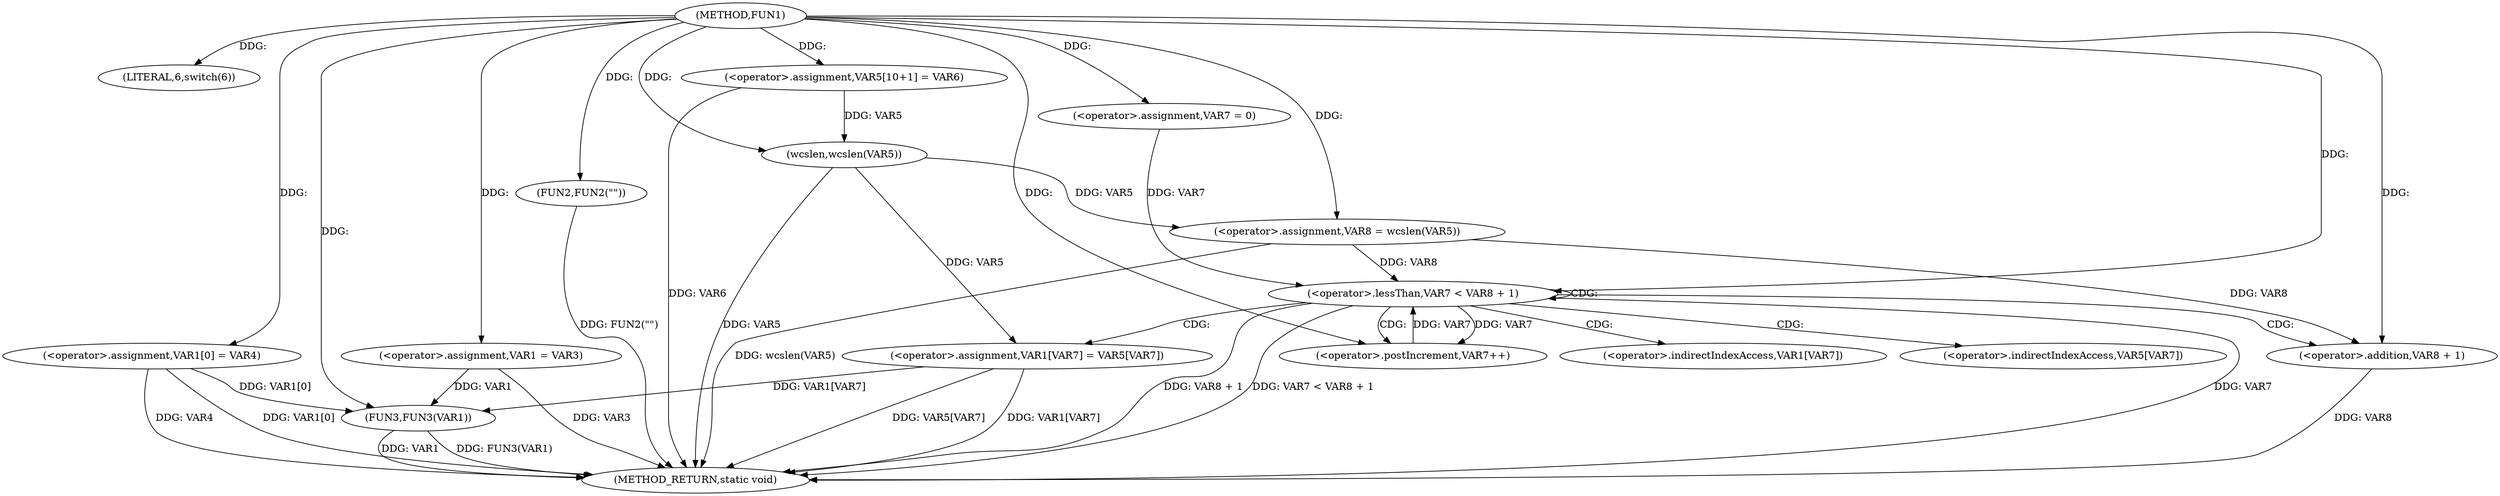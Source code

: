 digraph FUN1 {  
"1000100" [label = "(METHOD,FUN1)" ]
"1000154" [label = "(METHOD_RETURN,static void)" ]
"1000106" [label = "(LITERAL,6,switch(6))" ]
"1000109" [label = "(<operator>.assignment,VAR1 = VAR3)" ]
"1000112" [label = "(<operator>.assignment,VAR1[0] = VAR4)" ]
"1000119" [label = "(FUN2,FUN2(\"\"))" ]
"1000124" [label = "(<operator>.assignment,VAR5[10+1] = VAR6)" ]
"1000129" [label = "(<operator>.assignment,VAR8 = wcslen(VAR5))" ]
"1000131" [label = "(wcslen,wcslen(VAR5))" ]
"1000134" [label = "(<operator>.assignment,VAR7 = 0)" ]
"1000137" [label = "(<operator>.lessThan,VAR7 < VAR8 + 1)" ]
"1000139" [label = "(<operator>.addition,VAR8 + 1)" ]
"1000142" [label = "(<operator>.postIncrement,VAR7++)" ]
"1000145" [label = "(<operator>.assignment,VAR1[VAR7] = VAR5[VAR7])" ]
"1000152" [label = "(FUN3,FUN3(VAR1))" ]
"1000146" [label = "(<operator>.indirectIndexAccess,VAR1[VAR7])" ]
"1000149" [label = "(<operator>.indirectIndexAccess,VAR5[VAR7])" ]
  "1000124" -> "1000154"  [ label = "DDG: VAR6"] 
  "1000145" -> "1000154"  [ label = "DDG: VAR5[VAR7]"] 
  "1000152" -> "1000154"  [ label = "DDG: VAR1"] 
  "1000112" -> "1000154"  [ label = "DDG: VAR1[0]"] 
  "1000137" -> "1000154"  [ label = "DDG: VAR7"] 
  "1000119" -> "1000154"  [ label = "DDG: FUN2(\"\")"] 
  "1000145" -> "1000154"  [ label = "DDG: VAR1[VAR7]"] 
  "1000131" -> "1000154"  [ label = "DDG: VAR5"] 
  "1000137" -> "1000154"  [ label = "DDG: VAR8 + 1"] 
  "1000139" -> "1000154"  [ label = "DDG: VAR8"] 
  "1000152" -> "1000154"  [ label = "DDG: FUN3(VAR1)"] 
  "1000109" -> "1000154"  [ label = "DDG: VAR3"] 
  "1000112" -> "1000154"  [ label = "DDG: VAR4"] 
  "1000137" -> "1000154"  [ label = "DDG: VAR7 < VAR8 + 1"] 
  "1000129" -> "1000154"  [ label = "DDG: wcslen(VAR5)"] 
  "1000100" -> "1000106"  [ label = "DDG: "] 
  "1000100" -> "1000109"  [ label = "DDG: "] 
  "1000100" -> "1000112"  [ label = "DDG: "] 
  "1000100" -> "1000119"  [ label = "DDG: "] 
  "1000100" -> "1000124"  [ label = "DDG: "] 
  "1000131" -> "1000129"  [ label = "DDG: VAR5"] 
  "1000100" -> "1000129"  [ label = "DDG: "] 
  "1000124" -> "1000131"  [ label = "DDG: VAR5"] 
  "1000100" -> "1000131"  [ label = "DDG: "] 
  "1000100" -> "1000134"  [ label = "DDG: "] 
  "1000134" -> "1000137"  [ label = "DDG: VAR7"] 
  "1000142" -> "1000137"  [ label = "DDG: VAR7"] 
  "1000100" -> "1000137"  [ label = "DDG: "] 
  "1000129" -> "1000137"  [ label = "DDG: VAR8"] 
  "1000129" -> "1000139"  [ label = "DDG: VAR8"] 
  "1000100" -> "1000139"  [ label = "DDG: "] 
  "1000137" -> "1000142"  [ label = "DDG: VAR7"] 
  "1000100" -> "1000142"  [ label = "DDG: "] 
  "1000131" -> "1000145"  [ label = "DDG: VAR5"] 
  "1000145" -> "1000152"  [ label = "DDG: VAR1[VAR7]"] 
  "1000112" -> "1000152"  [ label = "DDG: VAR1[0]"] 
  "1000109" -> "1000152"  [ label = "DDG: VAR1"] 
  "1000100" -> "1000152"  [ label = "DDG: "] 
  "1000137" -> "1000142"  [ label = "CDG: "] 
  "1000137" -> "1000137"  [ label = "CDG: "] 
  "1000137" -> "1000145"  [ label = "CDG: "] 
  "1000137" -> "1000139"  [ label = "CDG: "] 
  "1000137" -> "1000146"  [ label = "CDG: "] 
  "1000137" -> "1000149"  [ label = "CDG: "] 
}
